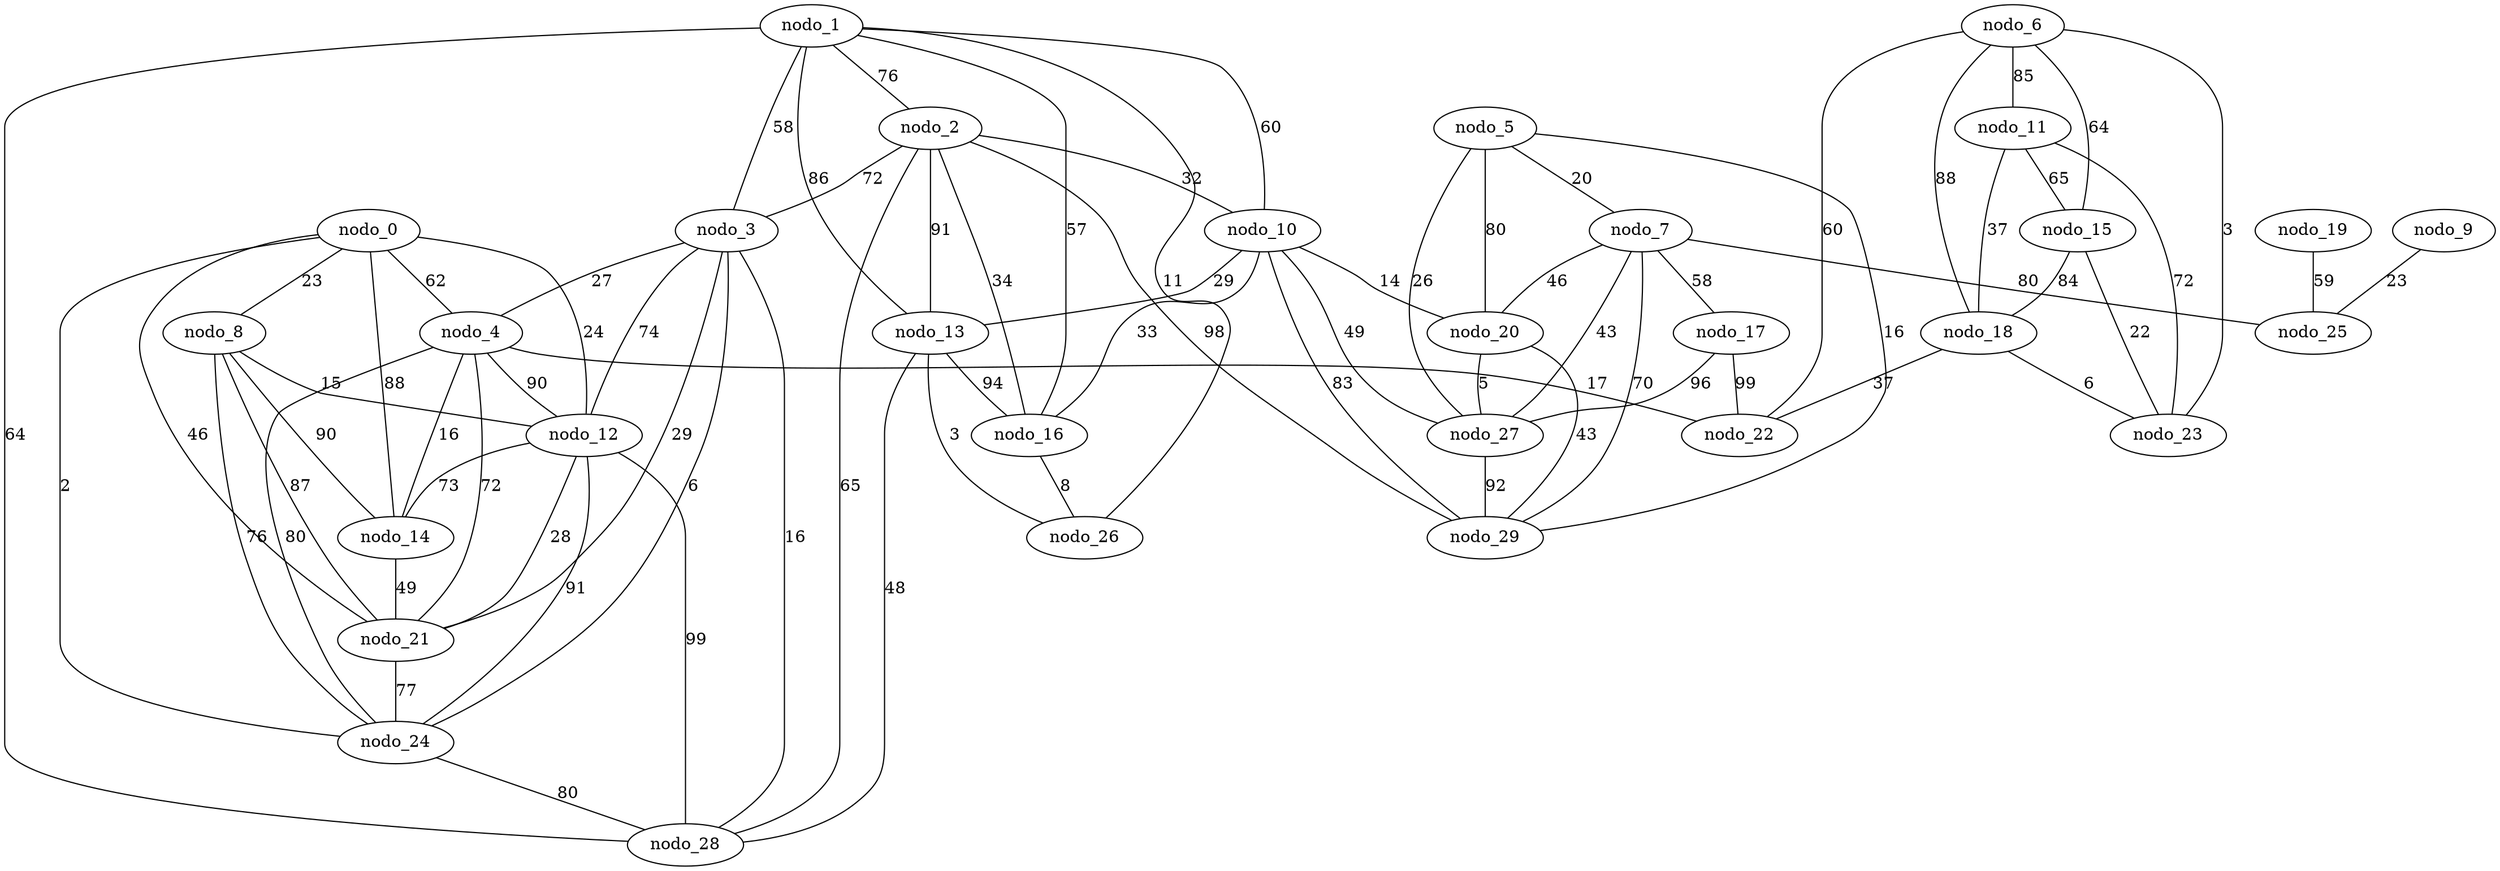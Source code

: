 graph gen_geografico_30 {
  nodo_1 -- nodo_28 [label=64 weight=64];
  nodo_0 -- nodo_14 [label=88 weight=88];
  nodo_1 -- nodo_26 [label=11 weight=11];
  nodo_0 -- nodo_12 [label=24 weight=24];
  nodo_5 -- nodo_29 [label=16 weight=16];
  nodo_11 -- nodo_23 [label=72 weight=72];
  nodo_10 -- nodo_13 [label=29 weight=29];
  nodo_10 -- nodo_16 [label=33 weight=33];
  nodo_8 -- nodo_14 [label=90 weight=90];
  nodo_14 -- nodo_21 [label=49 weight=49];
  nodo_5 -- nodo_20 [label=80 weight=80];
  nodo_8 -- nodo_12 [label=15 weight=15];
  nodo_9 -- nodo_25 [label=23 weight=23];
  nodo_18 -- nodo_23 [label=6 weight=6];
  nodo_4 -- nodo_12 [label=90 weight=90];
  nodo_18 -- nodo_22 [label=37 weight=37];
  nodo_5 -- nodo_27 [label=26 weight=26];
  nodo_4 -- nodo_14 [label=16 weight=16];
  nodo_10 -- nodo_20 [label=14 weight=14];
  nodo_21 -- nodo_24 [label=77 weight=77];
  nodo_1 -- nodo_2 [label=76 weight=76];
  nodo_1 -- nodo_3 [label=58 weight=58];
  nodo_0 -- nodo_24 [label=2 weight=2];
  nodo_3 -- nodo_4 [label=27 weight=27];
  nodo_13 -- nodo_16 [label=94 weight=94];
  nodo_10 -- nodo_27 [label=49 weight=49];
  nodo_5 -- nodo_7 [label=20 weight=20];
  nodo_10 -- nodo_29 [label=83 weight=83];
  nodo_20 -- nodo_27 [label=5 weight=5];
  nodo_4 -- nodo_22 [label=17 weight=17];
  nodo_17 -- nodo_27 [label=96 weight=96];
  nodo_4 -- nodo_21 [label=72 weight=72];
  nodo_8 -- nodo_24 [label=76 weight=76];
  nodo_4 -- nodo_24 [label=80 weight=80];
  nodo_7 -- nodo_17 [label=58 weight=58];
  nodo_3 -- nodo_12 [label=74 weight=74];
  nodo_17 -- nodo_22 [label=99 weight=99];
  nodo_0 -- nodo_21 [label=46 weight=46];
  nodo_24 -- nodo_28 [label=80 weight=80];
  nodo_8 -- nodo_21 [label=87 weight=87];
  nodo_20 -- nodo_29 [label=43 weight=43];
  nodo_13 -- nodo_28 [label=48 weight=48];
  nodo_6 -- nodo_18 [label=88 weight=88];
  nodo_2 -- nodo_16 [label=34 weight=34];
  nodo_3 -- nodo_28 [label=16 weight=16];
  nodo_13 -- nodo_26 [label=3 weight=3];
  nodo_12 -- nodo_14 [label=73 weight=73];
  nodo_6 -- nodo_11 [label=85 weight=85];
  nodo_7 -- nodo_25 [label=80 weight=80];
  nodo_16 -- nodo_26 [label=8 weight=8];
  nodo_3 -- nodo_21 [label=29 weight=29];
  nodo_2 -- nodo_10 [label=32 weight=32];
  nodo_6 -- nodo_15 [label=64 weight=64];
  nodo_7 -- nodo_29 [label=70 weight=70];
  nodo_3 -- nodo_24 [label=6 weight=6];
  nodo_2 -- nodo_13 [label=91 weight=91];
  nodo_7 -- nodo_27 [label=43 weight=43];
  nodo_12 -- nodo_21 [label=28 weight=28];
  nodo_27 -- nodo_29 [label=92 weight=92];
  nodo_7 -- nodo_20 [label=46 weight=46];
  nodo_1 -- nodo_16 [label=57 weight=57];
  nodo_0 -- nodo_4 [label=62 weight=62];
  nodo_2 -- nodo_3 [label=72 weight=72];
  nodo_1 -- nodo_13 [label=86 weight=86];
  nodo_0 -- nodo_8 [label=23 weight=23];
  nodo_11 -- nodo_15 [label=65 weight=65];
  nodo_12 -- nodo_24 [label=91 weight=91];
  nodo_2 -- nodo_28 [label=65 weight=65];
  nodo_2 -- nodo_29 [label=98 weight=98];
  nodo_11 -- nodo_18 [label=37 weight=37];
  nodo_12 -- nodo_28 [label=99 weight=99];
  nodo_15 -- nodo_18 [label=84 weight=84];
  nodo_6 -- nodo_22 [label=60 weight=60];
  nodo_15 -- nodo_23 [label=22 weight=22];
  nodo_6 -- nodo_23 [label=3 weight=3];
  nodo_19 -- nodo_25 [label=59 weight=59];
  nodo_1 -- nodo_10 [label=60 weight=60];
}